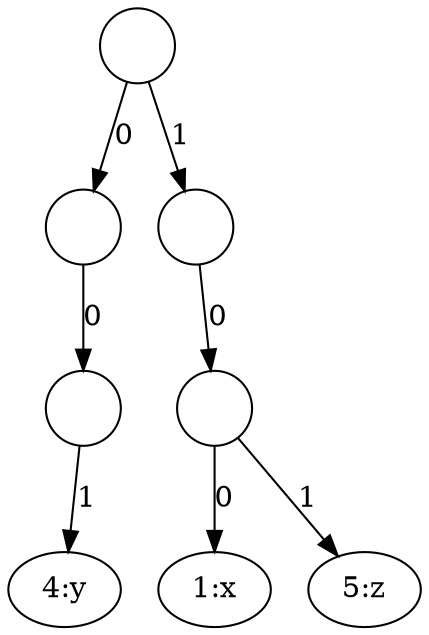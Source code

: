 digraph G{
	node[shape=circle]
	t[label=""];
	t0[label=""];
	t00[label=""];
	t001[label="4:y", shape=ellipse];
	t00->t001[label="1"]
	t0->t00[label="0"]
	t->t0[label="0"]
	t1[label=""];
	t10[label=""];
	t100[label="1:x", shape=ellipse];
	t10->t100[label="0"]
	t101[label="5:z", shape=ellipse];
	t10->t101[label="1"]
	t1->t10[label="0"]
	t->t1[label="1"]
}
